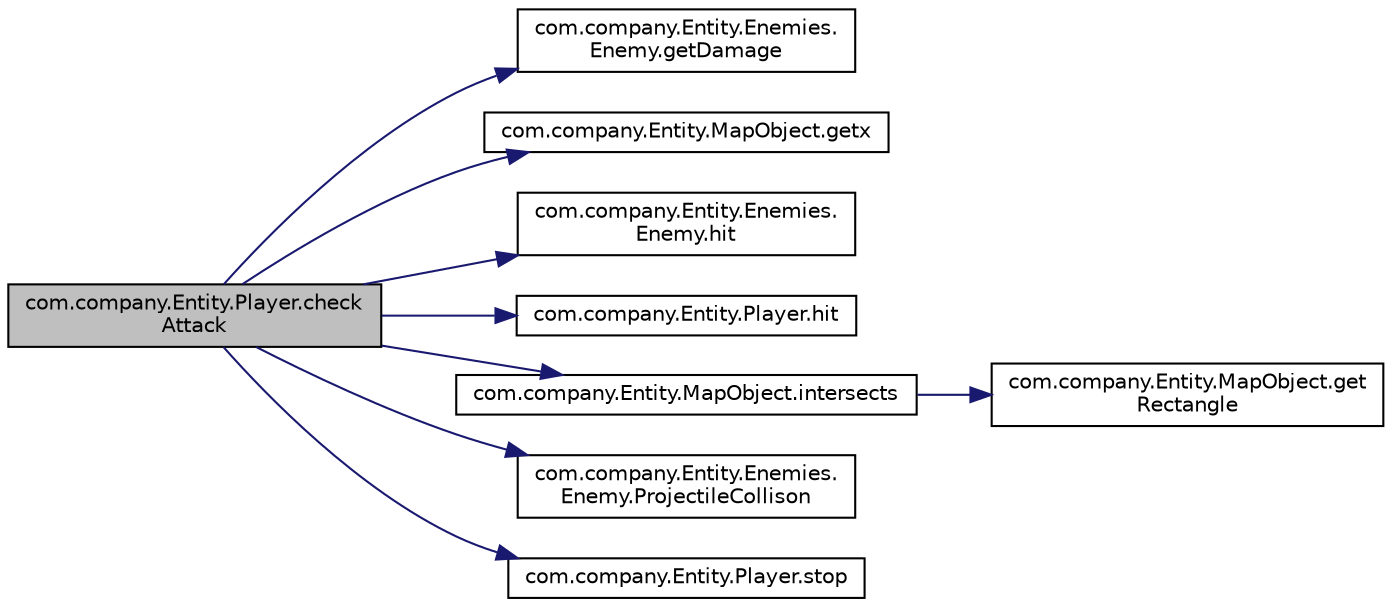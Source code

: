 digraph "com.company.Entity.Player.checkAttack"
{
 // LATEX_PDF_SIZE
  edge [fontname="Helvetica",fontsize="10",labelfontname="Helvetica",labelfontsize="10"];
  node [fontname="Helvetica",fontsize="10",shape=record];
  rankdir="LR";
  Node1 [label="com.company.Entity.Player.check\lAttack",height=0.2,width=0.4,color="black", fillcolor="grey75", style="filled", fontcolor="black",tooltip="Verifica daca jucatorul a atacat sau a fost atacat."];
  Node1 -> Node2 [color="midnightblue",fontsize="10",style="solid",fontname="Helvetica"];
  Node2 [label="com.company.Entity.Enemies.\lEnemy.getDamage",height=0.2,width=0.4,color="black", fillcolor="white", style="filled",URL="$classcom_1_1company_1_1_entity_1_1_enemies_1_1_enemy.html#a5724842547cede9954133f5ce59190c7",tooltip="Returneaza damage-ul."];
  Node1 -> Node3 [color="midnightblue",fontsize="10",style="solid",fontname="Helvetica"];
  Node3 [label="com.company.Entity.MapObject.getx",height=0.2,width=0.4,color="black", fillcolor="white", style="filled",URL="$classcom_1_1company_1_1_entity_1_1_map_object.html#a5679f566a4c3cf5113c3f1e777a41f5c",tooltip="Returneaza x."];
  Node1 -> Node4 [color="midnightblue",fontsize="10",style="solid",fontname="Helvetica"];
  Node4 [label="com.company.Entity.Enemies.\lEnemy.hit",height=0.2,width=0.4,color="black", fillcolor="white", style="filled",URL="$classcom_1_1company_1_1_entity_1_1_enemies_1_1_enemy.html#a254458a0564c4131f50a6e2832650fc0",tooltip="Aplica paguba din lovitura eroului inamicului si verifica daca acesta a murit, seteaza flagurile flin..."];
  Node1 -> Node5 [color="midnightblue",fontsize="10",style="solid",fontname="Helvetica"];
  Node5 [label="com.company.Entity.Player.hit",height=0.2,width=0.4,color="black", fillcolor="white", style="filled",URL="$classcom_1_1company_1_1_entity_1_1_player.html#ad5fc6b15de63765c55962bf1e1ddaa70",tooltip="Determina comportamentul jucatorului atunci cand este lovit."];
  Node1 -> Node6 [color="midnightblue",fontsize="10",style="solid",fontname="Helvetica"];
  Node6 [label="com.company.Entity.MapObject.intersects",height=0.2,width=0.4,color="black", fillcolor="white", style="filled",URL="$classcom_1_1company_1_1_entity_1_1_map_object.html#a55e6fd1d0849e098d4c6b32f1864697a",tooltip="Verifica daca daca doua obiecte s-au intersectat prin intermediul collision box-urilor."];
  Node6 -> Node7 [color="midnightblue",fontsize="10",style="solid",fontname="Helvetica"];
  Node7 [label="com.company.Entity.MapObject.get\lRectangle",height=0.2,width=0.4,color="black", fillcolor="white", style="filled",URL="$classcom_1_1company_1_1_entity_1_1_map_object.html#ad1692a957c21266a15b897859926163a",tooltip="Returneaza collision box."];
  Node1 -> Node8 [color="midnightblue",fontsize="10",style="solid",fontname="Helvetica"];
  Node8 [label="com.company.Entity.Enemies.\lEnemy.ProjectileCollison",height=0.2,width=0.4,color="black", fillcolor="white", style="filled",URL="$classcom_1_1company_1_1_entity_1_1_enemies_1_1_enemy.html#a0744ab201418a33fac3d4cfe80541563",tooltip="Verifica daca jucatorul a fost atins de vreun proiectil(in cazul tunurilor)"];
  Node1 -> Node9 [color="midnightblue",fontsize="10",style="solid",fontname="Helvetica"];
  Node9 [label="com.company.Entity.Player.stop",height=0.2,width=0.4,color="black", fillcolor="white", style="filled",URL="$classcom_1_1company_1_1_entity_1_1_player.html#aa486520ec94e0a3211af21a224d5f942",tooltip="Opreste actiunile jucatorului pana la un nou eveniment."];
}

